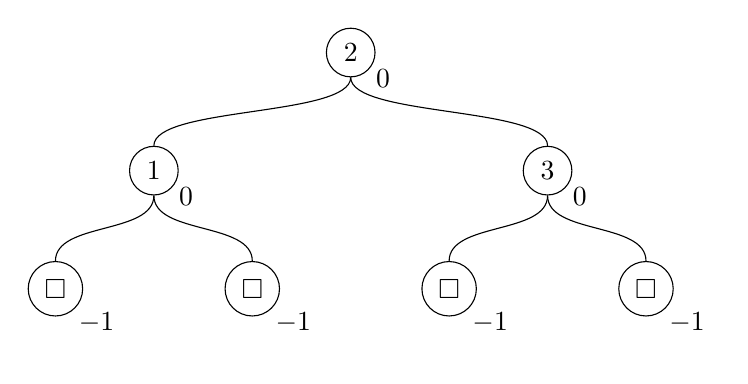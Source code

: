 \begin{tikzpicture}[
    edge from parent path=
    {(\tikzparentnode.south) .. controls +(0,-.5) and +(0,.5)
        .. (\tikzchildnode.north)},
    every node/.style={draw,circle},
    label distance=-1mm,
    level/.style={sibling distance = 5cm/#1,
    level distance = 1.5cm}]
    \node [label=330:$0$]{2}
        child {node[label=330:$0$] {1}
            child {node[label=330:$-1$] {$\square$}}
            child {node[label=330:$-1$] {$\square$}}
        }
        child {node[label=330:$0$] {3}
            child {node[label=330:$-1$] {$\square$}}
            child {node[label=330:$-1$] {$\square$}}
        };
\end{tikzpicture}